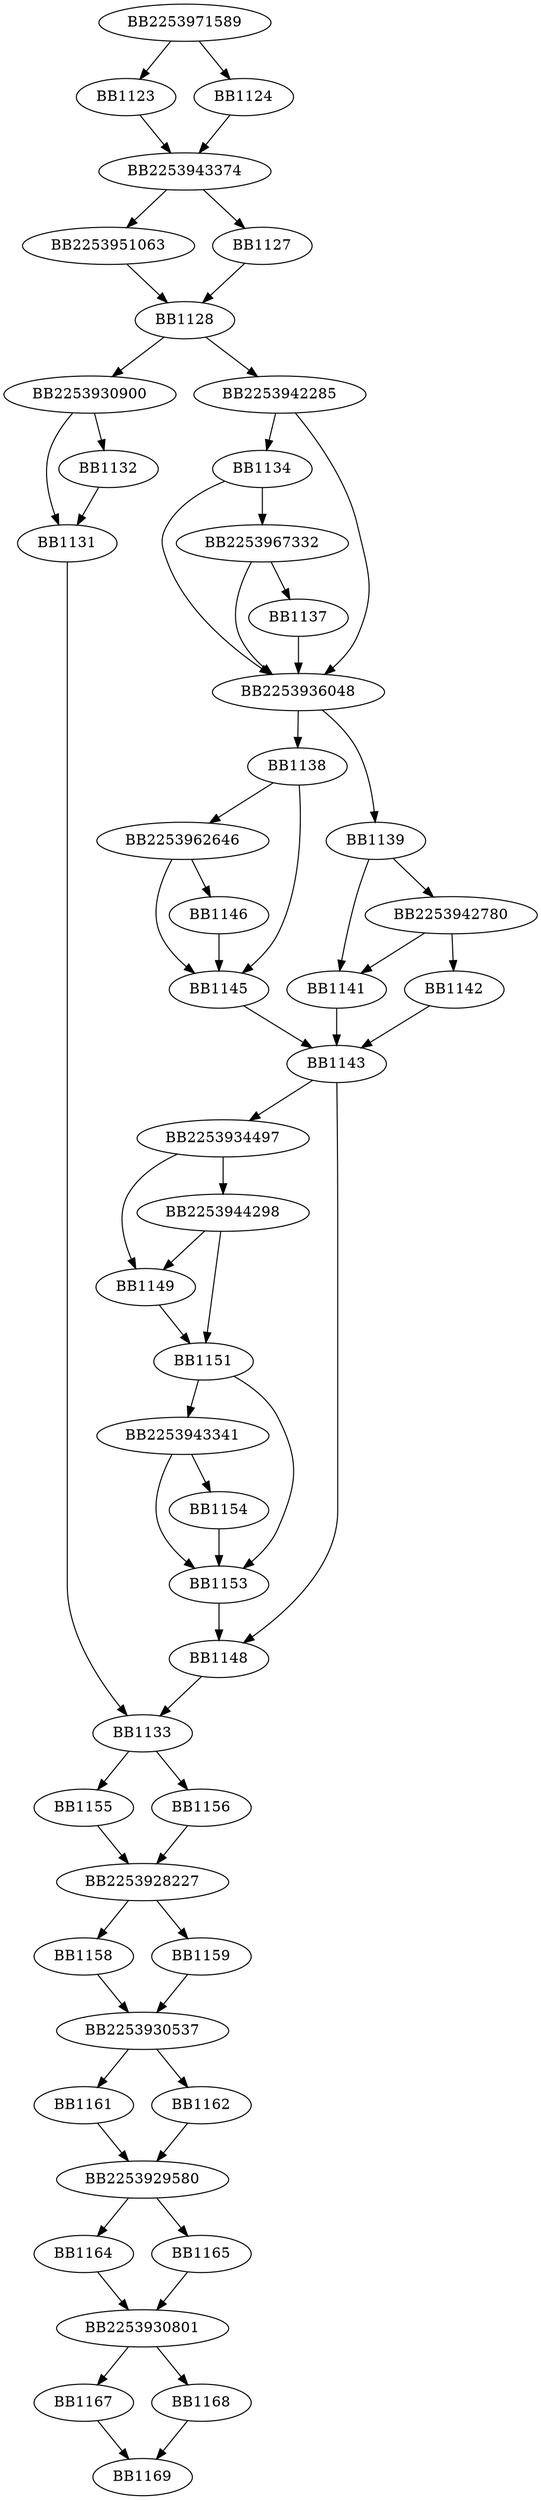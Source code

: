 digraph G{
	BB2253971589->BB1123;
	BB2253971589->BB1124;
	BB1123->BB2253943374;
	BB1124->BB2253943374;
	BB2253943374->BB2253951063;
	BB2253943374->BB1127;
	BB1127->BB1128;
	BB2253951063->BB1128;
	BB1128->BB2253930900;
	BB1128->BB2253942285;
	BB2253930900->BB1131;
	BB2253930900->BB1132;
	BB1132->BB1131;
	BB1131->BB1133;
	BB2253942285->BB1134;
	BB2253942285->BB2253936048;
	BB1134->BB2253967332;
	BB1134->BB2253936048;
	BB2253967332->BB2253936048;
	BB2253967332->BB1137;
	BB1137->BB2253936048;
	BB2253936048->BB1138;
	BB2253936048->BB1139;
	BB1139->BB2253942780;
	BB1139->BB1141;
	BB2253942780->BB1141;
	BB2253942780->BB1142;
	BB1142->BB1143;
	BB1141->BB1143;
	BB1138->BB2253962646;
	BB1138->BB1145;
	BB2253962646->BB1145;
	BB2253962646->BB1146;
	BB1146->BB1145;
	BB1145->BB1143;
	BB1143->BB2253934497;
	BB1143->BB1148;
	BB2253934497->BB1149;
	BB2253934497->BB2253944298;
	BB2253944298->BB1149;
	BB2253944298->BB1151;
	BB1149->BB1151;
	BB1151->BB2253943341;
	BB1151->BB1153;
	BB2253943341->BB1153;
	BB2253943341->BB1154;
	BB1154->BB1153;
	BB1153->BB1148;
	BB1148->BB1133;
	BB1133->BB1155;
	BB1133->BB1156;
	BB1155->BB2253928227;
	BB1156->BB2253928227;
	BB2253928227->BB1158;
	BB2253928227->BB1159;
	BB1158->BB2253930537;
	BB1159->BB2253930537;
	BB2253930537->BB1161;
	BB2253930537->BB1162;
	BB1161->BB2253929580;
	BB1162->BB2253929580;
	BB2253929580->BB1164;
	BB2253929580->BB1165;
	BB1164->BB2253930801;
	BB1165->BB2253930801;
	BB2253930801->BB1167;
	BB2253930801->BB1168;
	BB1167->BB1169;
	BB1168->BB1169;
}
